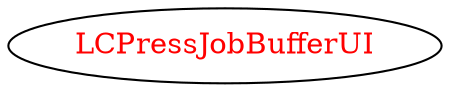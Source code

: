 digraph dependencyGraph {
 concentrate=true;
 ranksep="2.0";
 rankdir="LR"; 
 splines="ortho";
"LCPressJobBufferUI" [fontcolor="red"];
}